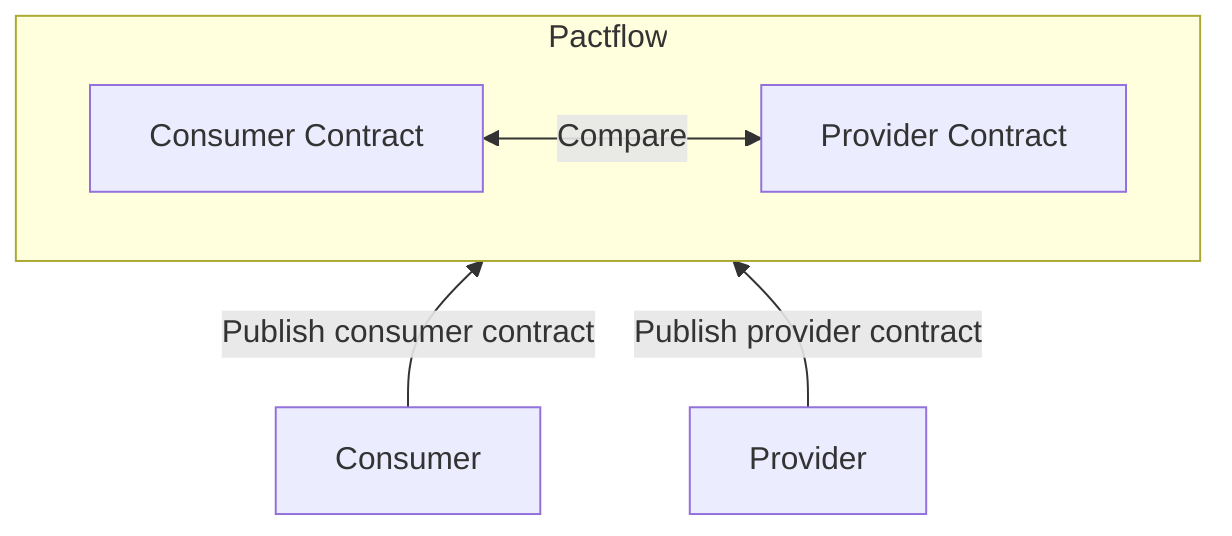flowchart BT
    consumer[Consumer]
    consumer-->|Publish consumer contract|pactflow

    provider[Provider]
    provider-->|Publish provider contract|pactflow

    subgraph pactflow[Pactflow]
        direction LR
        consumer_contract[Consumer Contract]
        provider_contract[Provider Contract]
        consumer_contract<-->|Compare|provider_contract
    end